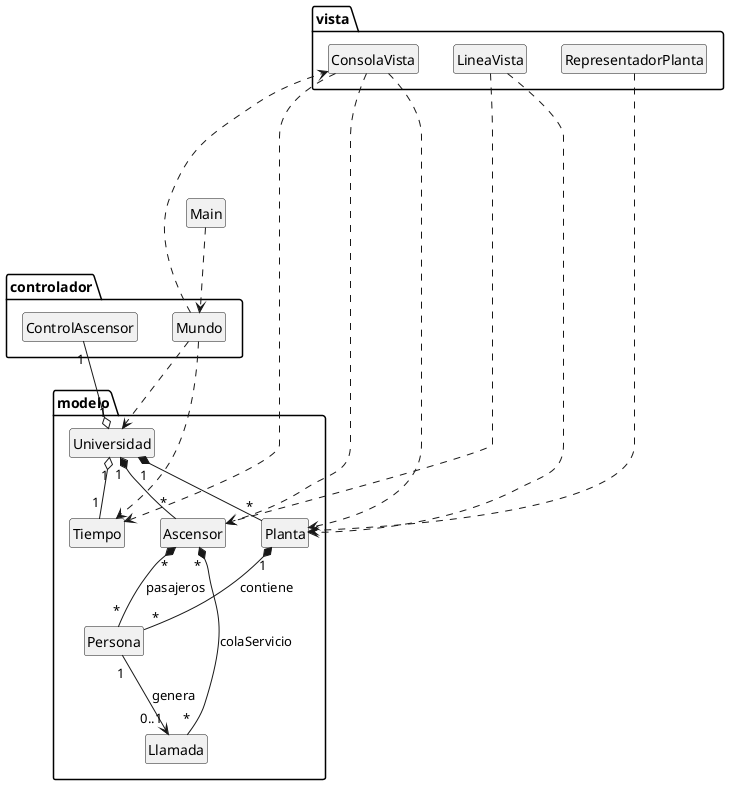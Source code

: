 @startuml
hide empty members
hide circle
skinparam classAttributeIconSize 0

package modelo {
  class Universidad {}
  class Planta {}
  class Persona {}
  class Llamada {}
  class Ascensor {}
  class Tiempo {}
}

package controlador {
  class ControlAscensor {}
  class Mundo {}
}

package vista {
  class ConsolaVista {}
  class LineaVista {}
  class RepresentadorPlanta {}
}

class Main

' Relaciones principales
modelo.Universidad "1" *-- "*" modelo.Planta
modelo.Universidad "1" *-- "*" modelo.Ascensor
modelo.Universidad "1" o-- "1" controlador.ControlAscensor
modelo.Universidad "1" o-- "1" modelo.Tiempo
modelo.Planta       "1" *-- "*" modelo.Persona    : contiene
modelo.Ascensor     "*" *-- "*" modelo.Persona    : pasajeros
modelo.Ascensor     "*" *-- "*" modelo.Llamada    : colaServicio
modelo.Persona      "1" --> "0..1" modelo.Llamada  : genera

' Dependencias de flujo y vista
controlador.Mundo ..> modelo.Universidad
controlador.Mundo ..> modelo.Tiempo
controlador.Mundo ..> vista.ConsolaVista

vista.ConsolaVista ....> modelo.Planta
vista.ConsolaVista ....> modelo.Ascensor
vista.ConsolaVista ....> modelo.Tiempo

vista.LineaVista ......> modelo.Planta
vista.LineaVista ......> modelo.Ascensor

vista.RepresentadorPlanta ..> modelo.Planta

Main ..> controlador.Mundo
@enduml
